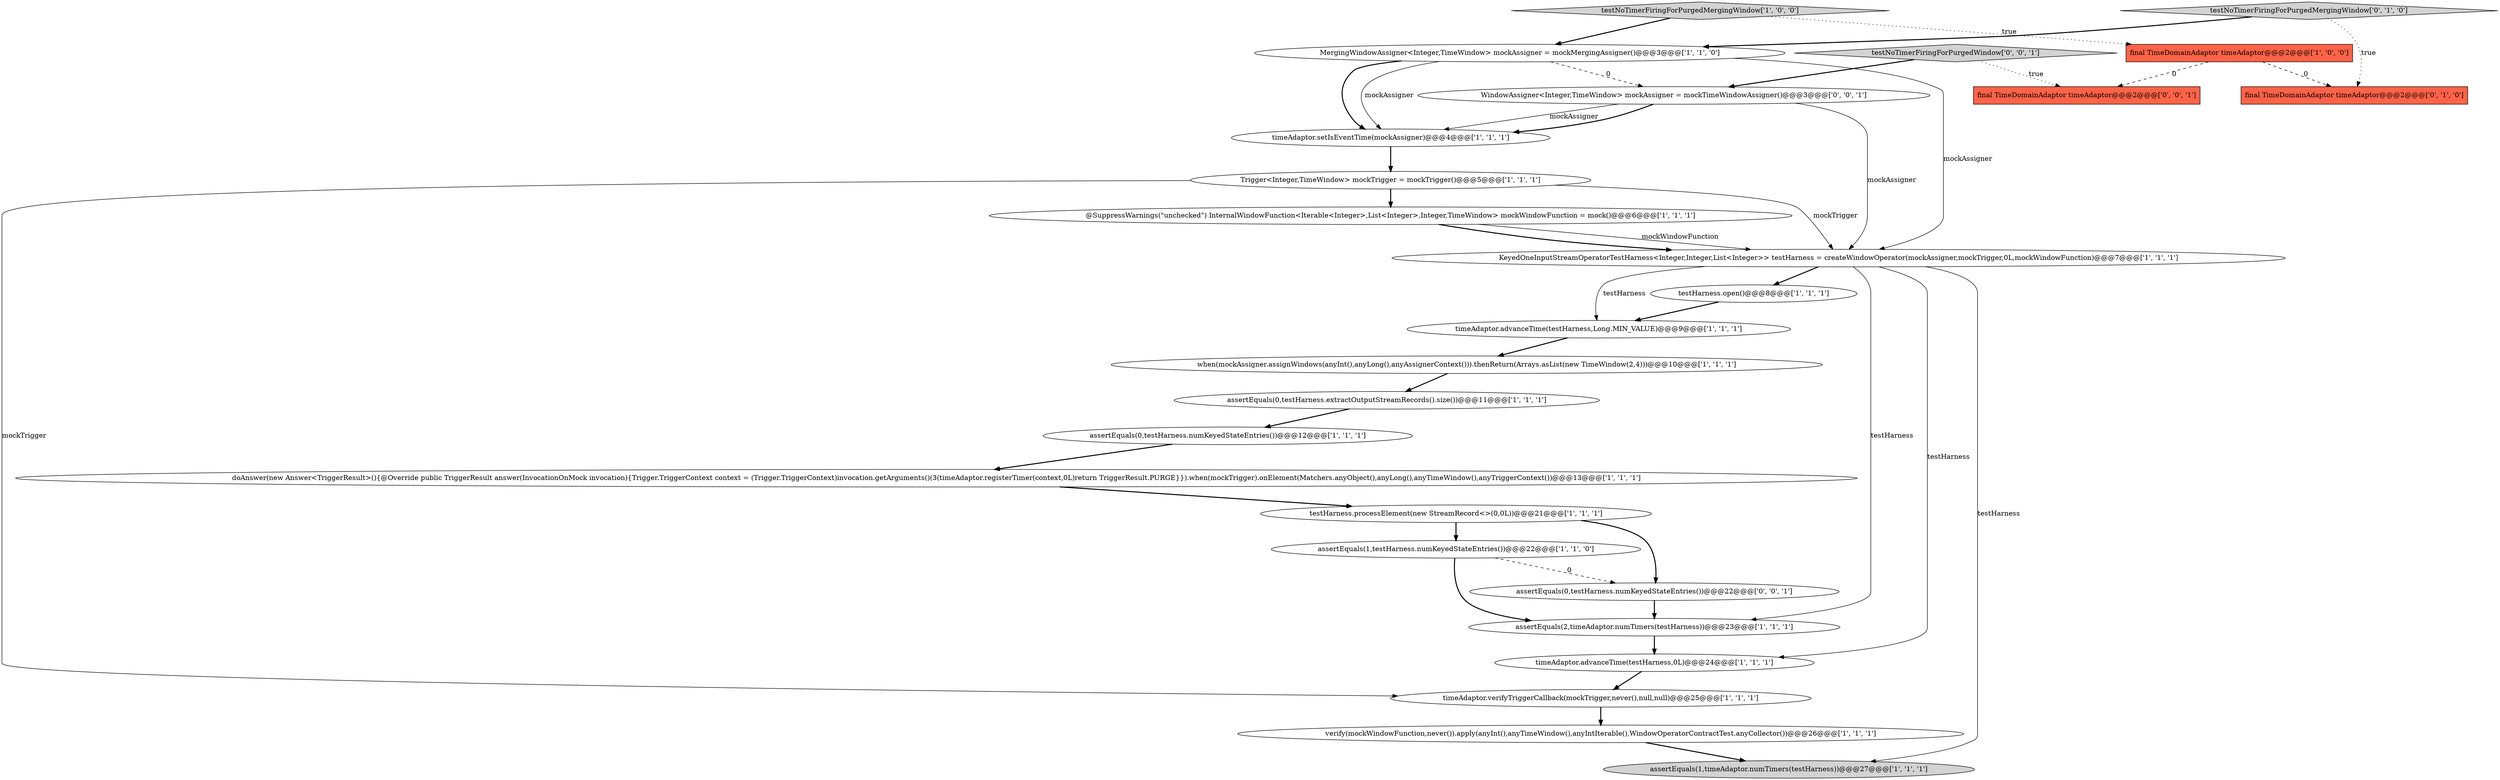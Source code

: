 digraph {
3 [style = filled, label = "doAnswer(new Answer<TriggerResult>(){@Override public TriggerResult answer(InvocationOnMock invocation){Trigger.TriggerContext context = (Trigger.TriggerContext)invocation.getArguments()(3(timeAdaptor.registerTimer(context,0L)return TriggerResult.PURGE}}).when(mockTrigger).onElement(Matchers.anyObject(),anyLong(),anyTimeWindow(),anyTriggerContext())@@@13@@@['1', '1', '1']", fillcolor = white, shape = ellipse image = "AAA0AAABBB1BBB"];
22 [style = filled, label = "WindowAssigner<Integer,TimeWindow> mockAssigner = mockTimeWindowAssigner()@@@3@@@['0', '0', '1']", fillcolor = white, shape = ellipse image = "AAA0AAABBB3BBB"];
18 [style = filled, label = "verify(mockWindowFunction,never()).apply(anyInt(),anyTimeWindow(),anyIntIterable(),WindowOperatorContractTest.anyCollector())@@@26@@@['1', '1', '1']", fillcolor = white, shape = ellipse image = "AAA0AAABBB1BBB"];
6 [style = filled, label = "timeAdaptor.setIsEventTime(mockAssigner)@@@4@@@['1', '1', '1']", fillcolor = white, shape = ellipse image = "AAA0AAABBB1BBB"];
10 [style = filled, label = "final TimeDomainAdaptor timeAdaptor@@@2@@@['1', '0', '0']", fillcolor = tomato, shape = box image = "AAA1AAABBB1BBB"];
12 [style = filled, label = "timeAdaptor.advanceTime(testHarness,Long.MIN_VALUE)@@@9@@@['1', '1', '1']", fillcolor = white, shape = ellipse image = "AAA0AAABBB1BBB"];
13 [style = filled, label = "assertEquals(0,testHarness.numKeyedStateEntries())@@@12@@@['1', '1', '1']", fillcolor = white, shape = ellipse image = "AAA0AAABBB1BBB"];
19 [style = filled, label = "timeAdaptor.verifyTriggerCallback(mockTrigger,never(),null,null)@@@25@@@['1', '1', '1']", fillcolor = white, shape = ellipse image = "AAA0AAABBB1BBB"];
2 [style = filled, label = "assertEquals(1,testHarness.numKeyedStateEntries())@@@22@@@['1', '1', '0']", fillcolor = white, shape = ellipse image = "AAA0AAABBB1BBB"];
5 [style = filled, label = "testNoTimerFiringForPurgedMergingWindow['1', '0', '0']", fillcolor = lightgray, shape = diamond image = "AAA0AAABBB1BBB"];
24 [style = filled, label = "testNoTimerFiringForPurgedWindow['0', '0', '1']", fillcolor = lightgray, shape = diamond image = "AAA0AAABBB3BBB"];
25 [style = filled, label = "final TimeDomainAdaptor timeAdaptor@@@2@@@['0', '0', '1']", fillcolor = tomato, shape = box image = "AAA0AAABBB3BBB"];
0 [style = filled, label = "assertEquals(1,timeAdaptor.numTimers(testHarness))@@@27@@@['1', '1', '1']", fillcolor = lightgray, shape = ellipse image = "AAA0AAABBB1BBB"];
4 [style = filled, label = "assertEquals(0,testHarness.extractOutputStreamRecords().size())@@@11@@@['1', '1', '1']", fillcolor = white, shape = ellipse image = "AAA0AAABBB1BBB"];
16 [style = filled, label = "@SuppressWarnings(\"unchecked\") InternalWindowFunction<Iterable<Integer>,List<Integer>,Integer,TimeWindow> mockWindowFunction = mock()@@@6@@@['1', '1', '1']", fillcolor = white, shape = ellipse image = "AAA0AAABBB1BBB"];
15 [style = filled, label = "MergingWindowAssigner<Integer,TimeWindow> mockAssigner = mockMergingAssigner()@@@3@@@['1', '1', '0']", fillcolor = white, shape = ellipse image = "AAA0AAABBB1BBB"];
14 [style = filled, label = "when(mockAssigner.assignWindows(anyInt(),anyLong(),anyAssignerContext())).thenReturn(Arrays.asList(new TimeWindow(2,4)))@@@10@@@['1', '1', '1']", fillcolor = white, shape = ellipse image = "AAA0AAABBB1BBB"];
7 [style = filled, label = "assertEquals(2,timeAdaptor.numTimers(testHarness))@@@23@@@['1', '1', '1']", fillcolor = white, shape = ellipse image = "AAA0AAABBB1BBB"];
9 [style = filled, label = "timeAdaptor.advanceTime(testHarness,0L)@@@24@@@['1', '1', '1']", fillcolor = white, shape = ellipse image = "AAA0AAABBB1BBB"];
8 [style = filled, label = "KeyedOneInputStreamOperatorTestHarness<Integer,Integer,List<Integer>> testHarness = createWindowOperator(mockAssigner,mockTrigger,0L,mockWindowFunction)@@@7@@@['1', '1', '1']", fillcolor = white, shape = ellipse image = "AAA0AAABBB1BBB"];
17 [style = filled, label = "testHarness.open()@@@8@@@['1', '1', '1']", fillcolor = white, shape = ellipse image = "AAA0AAABBB1BBB"];
21 [style = filled, label = "final TimeDomainAdaptor timeAdaptor@@@2@@@['0', '1', '0']", fillcolor = tomato, shape = box image = "AAA1AAABBB2BBB"];
11 [style = filled, label = "testHarness.processElement(new StreamRecord<>(0,0L))@@@21@@@['1', '1', '1']", fillcolor = white, shape = ellipse image = "AAA0AAABBB1BBB"];
23 [style = filled, label = "assertEquals(0,testHarness.numKeyedStateEntries())@@@22@@@['0', '0', '1']", fillcolor = white, shape = ellipse image = "AAA0AAABBB3BBB"];
20 [style = filled, label = "testNoTimerFiringForPurgedMergingWindow['0', '1', '0']", fillcolor = lightgray, shape = diamond image = "AAA0AAABBB2BBB"];
1 [style = filled, label = "Trigger<Integer,TimeWindow> mockTrigger = mockTrigger()@@@5@@@['1', '1', '1']", fillcolor = white, shape = ellipse image = "AAA0AAABBB1BBB"];
2->23 [style = dashed, label="0"];
19->18 [style = bold, label=""];
10->21 [style = dashed, label="0"];
16->8 [style = bold, label=""];
1->19 [style = solid, label="mockTrigger"];
24->25 [style = dotted, label="true"];
5->10 [style = dotted, label="true"];
4->13 [style = bold, label=""];
3->11 [style = bold, label=""];
5->15 [style = bold, label=""];
8->12 [style = solid, label="testHarness"];
15->6 [style = bold, label=""];
20->21 [style = dotted, label="true"];
22->8 [style = solid, label="mockAssigner"];
24->22 [style = bold, label=""];
8->7 [style = solid, label="testHarness"];
11->2 [style = bold, label=""];
15->8 [style = solid, label="mockAssigner"];
15->22 [style = dashed, label="0"];
8->17 [style = bold, label=""];
7->9 [style = bold, label=""];
6->1 [style = bold, label=""];
17->12 [style = bold, label=""];
8->0 [style = solid, label="testHarness"];
13->3 [style = bold, label=""];
1->16 [style = bold, label=""];
1->8 [style = solid, label="mockTrigger"];
15->6 [style = solid, label="mockAssigner"];
12->14 [style = bold, label=""];
22->6 [style = solid, label="mockAssigner"];
9->19 [style = bold, label=""];
16->8 [style = solid, label="mockWindowFunction"];
23->7 [style = bold, label=""];
2->7 [style = bold, label=""];
20->15 [style = bold, label=""];
8->9 [style = solid, label="testHarness"];
11->23 [style = bold, label=""];
18->0 [style = bold, label=""];
10->25 [style = dashed, label="0"];
22->6 [style = bold, label=""];
14->4 [style = bold, label=""];
}
